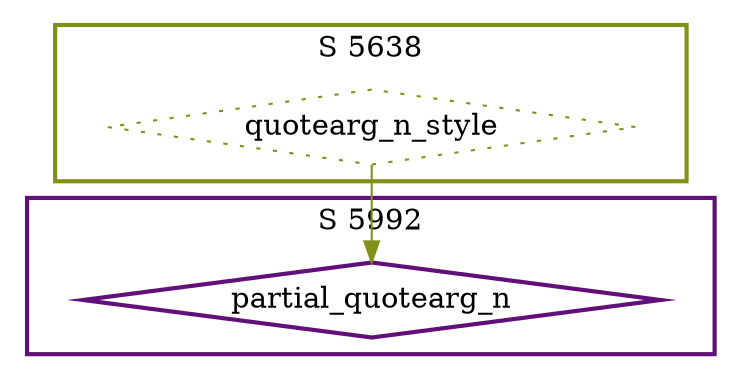 digraph G {
  ratio=0.500000;
  "UV quotearg_n_style (5638)" [shape=diamond, label="quotearg_n_style",
                                color="#809018", style=dotted];
  "UV partial_quotearg_n (5992)" [shape=diamond, label="partial_quotearg_n",
                                  color="#601078", style=bold];
  
  subgraph cluster_5638 { label="S 5638";
    color="#809018";
    style=bold;
    "UV quotearg_n_style (5638)"; };
  subgraph cluster_5992 { label="S 5992";
    color="#601078";
    style=bold;
    "UV partial_quotearg_n (5992)"; };
  
  "UV quotearg_n_style (5638)" -> "UV partial_quotearg_n (5992)" [color="#809018"];
  
  }